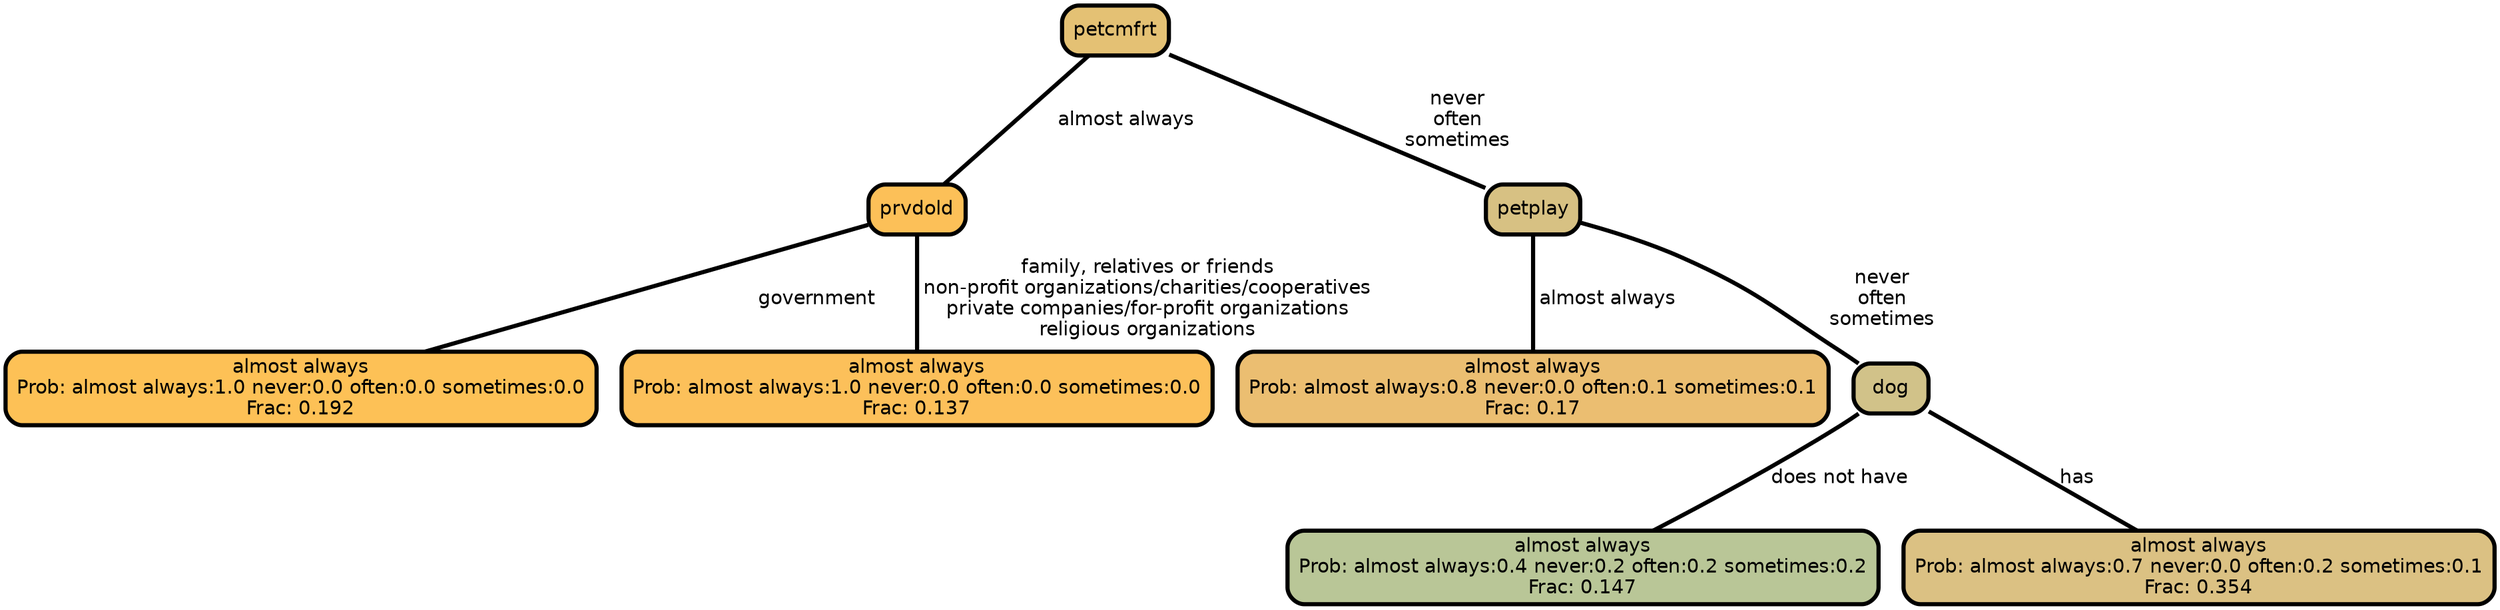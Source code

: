 graph Tree {
node [shape=box, style="filled, rounded",color="black",penwidth="3",fontcolor="black",                 fontname=helvetica] ;
graph [ranksep="0 equally", splines=straight,                 bgcolor=transparent, dpi=200] ;
edge [fontname=helvetica, color=black] ;
0 [label="almost always
Prob: almost always:1.0 never:0.0 often:0.0 sometimes:0.0
Frac: 0.192", fillcolor="#fdc156"] ;
1 [label="prvdold", fillcolor="#fcc058"] ;
2 [label="almost always
Prob: almost always:1.0 never:0.0 often:0.0 sometimes:0.0
Frac: 0.137", fillcolor="#fcc05a"] ;
3 [label="petcmfrt", fillcolor="#e4c174"] ;
4 [label="almost always
Prob: almost always:0.8 never:0.0 often:0.1 sometimes:0.1
Frac: 0.17", fillcolor="#ebbe71"] ;
5 [label="petplay", fillcolor="#d7c183"] ;
6 [label="almost always
Prob: almost always:0.4 never:0.2 often:0.2 sometimes:0.2
Frac: 0.147", fillcolor="#b9c697"] ;
7 [label="dog", fillcolor="#d1c289"] ;
8 [label="almost always
Prob: almost always:0.7 never:0.0 often:0.2 sometimes:0.1
Frac: 0.354", fillcolor="#dbc183"] ;
1 -- 0 [label=" government",penwidth=3] ;
1 -- 2 [label=" family, relatives or friends\n non-profit organizations/charities/cooperatives\n private companies/for-profit organizations\n religious organizations",penwidth=3] ;
3 -- 1 [label=" almost always",penwidth=3] ;
3 -- 5 [label=" never\n often\n sometimes",penwidth=3] ;
5 -- 4 [label=" almost always",penwidth=3] ;
5 -- 7 [label=" never\n often\n sometimes",penwidth=3] ;
7 -- 6 [label=" does not have",penwidth=3] ;
7 -- 8 [label=" has",penwidth=3] ;
{rank = same;}}
